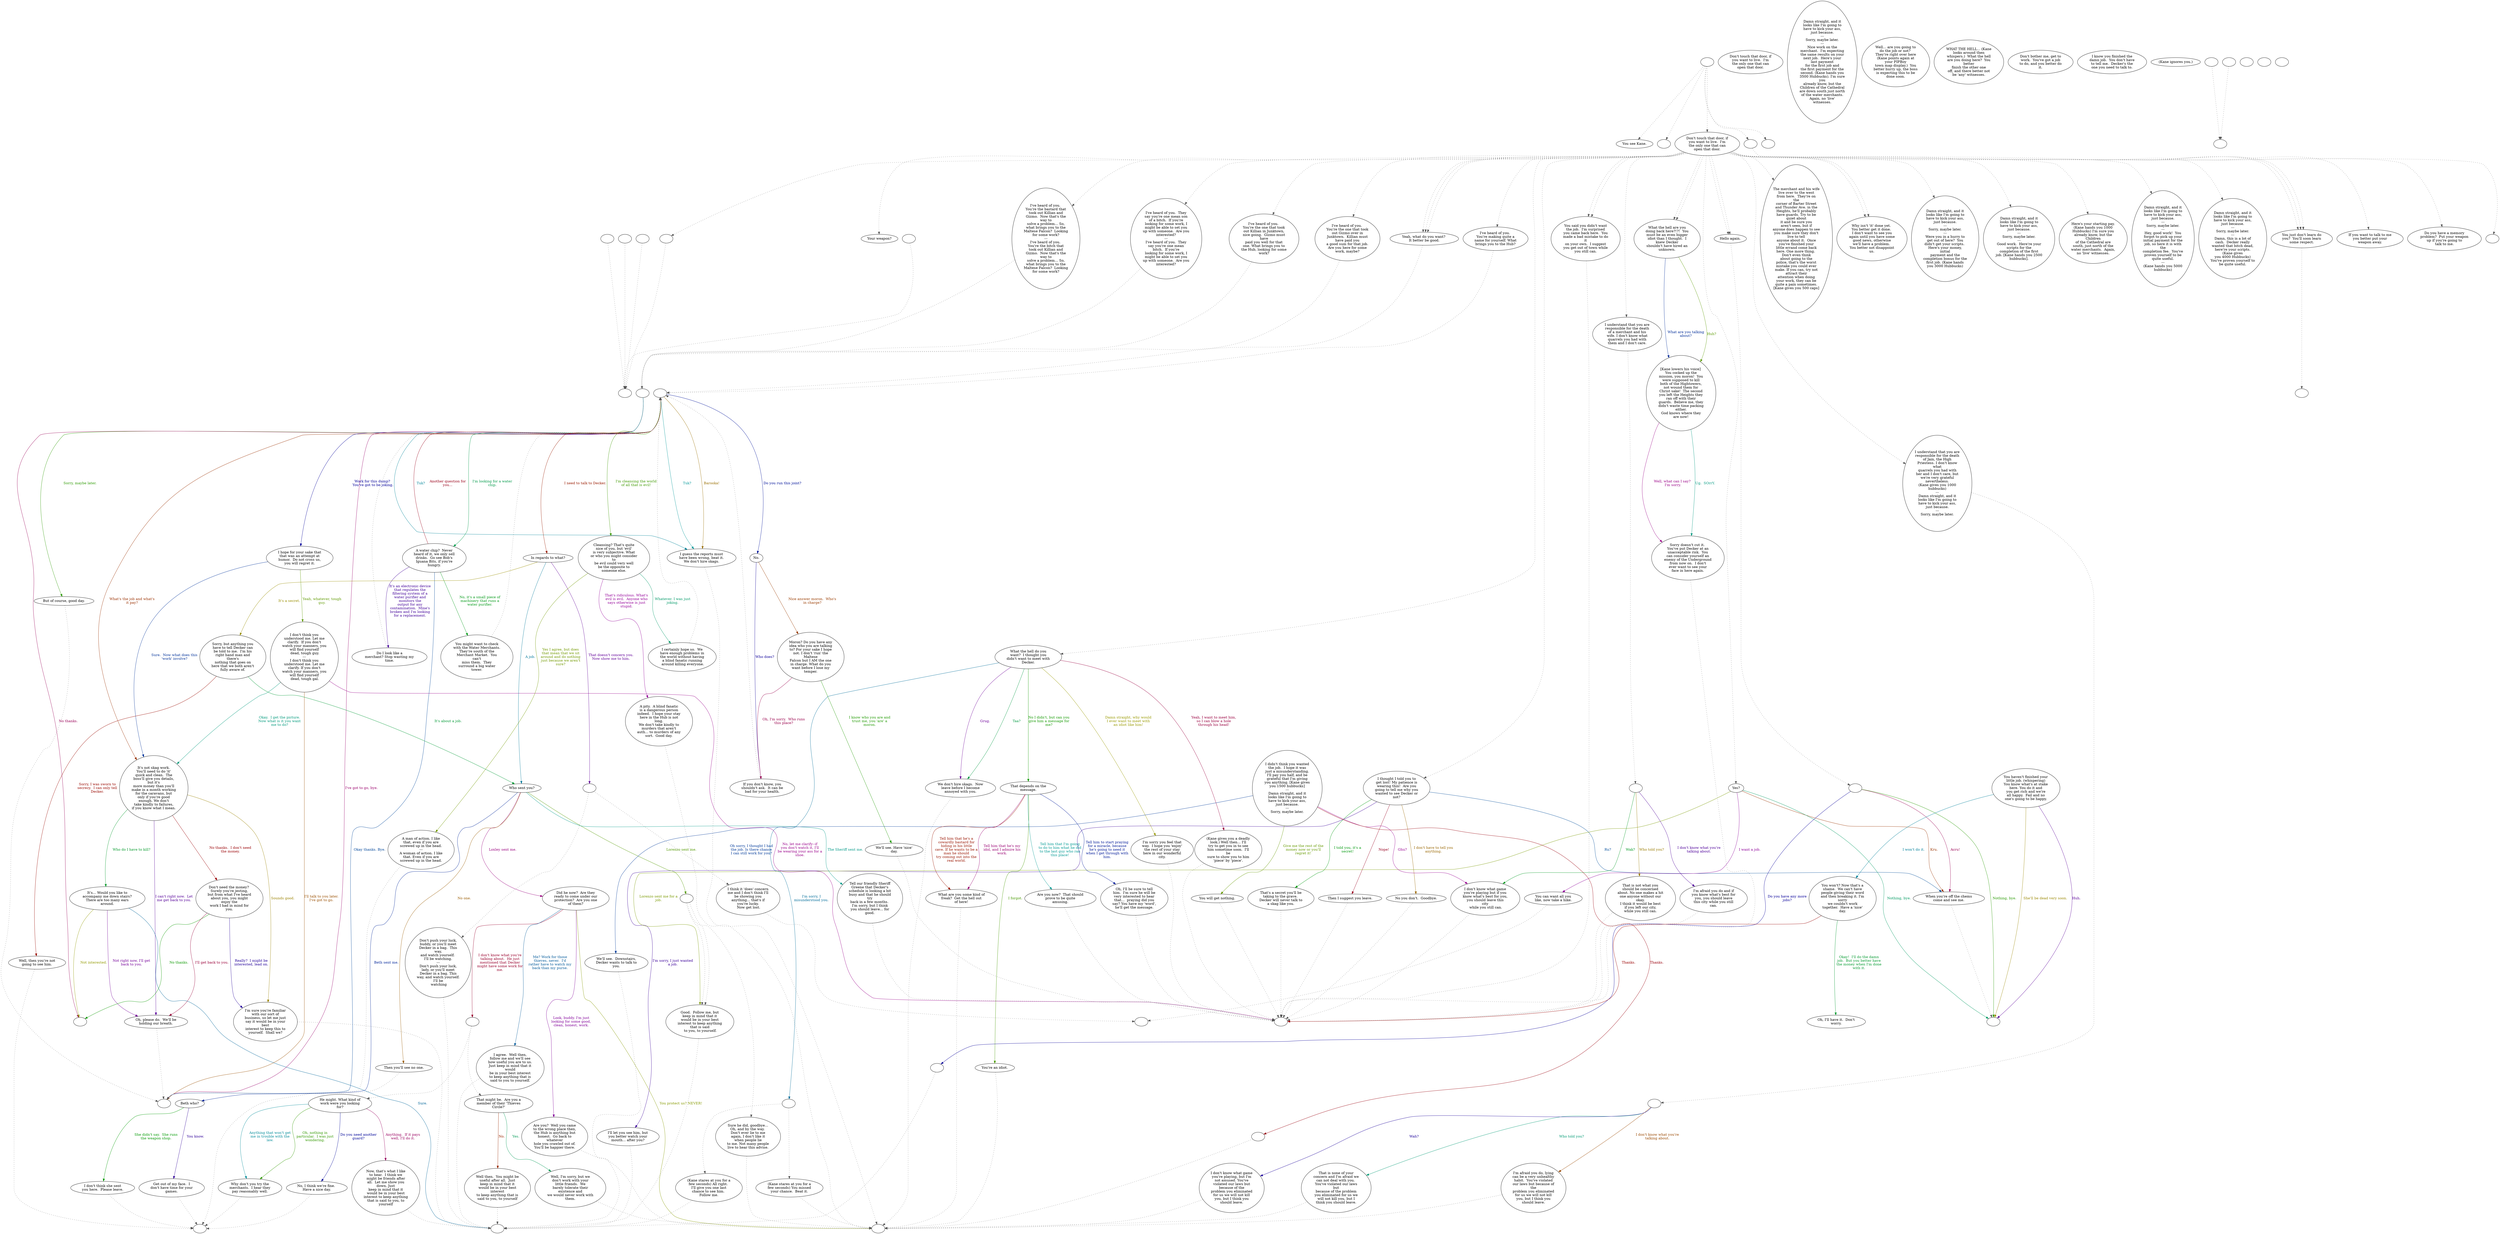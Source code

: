 digraph KANE {
  "start" [style=filled       fillcolor="#FFFFFF"       color="#000000"]
  "start" -> "look_at_p_proc" [style=dotted color="#555555"]
  "start" -> "pickup_p_proc" [style=dotted color="#555555"]
  "start" -> "talk_p_proc" [style=dotted color="#555555"]
  "start" -> "critter_p_proc" [style=dotted color="#555555"]
  "start" -> "destroy_p_proc" [style=dotted color="#555555"]
  "start" [label=""]
  "combat" [style=filled       fillcolor="#FFFFFF"       color="#000000"]
  "combat" [label=""]
  "critter_p_proc" [style=filled       fillcolor="#FFFFFF"       color="#000000"]
  "critter_p_proc" -> "GoToDecker" [style=dotted color="#555555"]
  "critter_p_proc" [label=""]
  "pickup_p_proc" [style=filled       fillcolor="#FFFFFF"       color="#000000"]
  "pickup_p_proc" [label=""]
  "talk_p_proc" [style=filled       fillcolor="#FFFFFF"       color="#000000"]
  "talk_p_proc" -> "get_reaction" [style=dotted color="#555555"]
  "talk_p_proc" -> "Kane61" [style=dotted color="#555555"]
  "talk_p_proc" -> "Kane62" [style=dotted color="#555555"]
  "talk_p_proc" -> "Kane63" [style=dotted color="#555555"]
  "talk_p_proc" -> "Kane11" [style=dotted color="#555555"]
  "talk_p_proc" -> "Kane15" [style=dotted color="#555555"]
  "talk_p_proc" -> "Kane60" [style=dotted color="#555555"]
  "talk_p_proc" -> "Kane12" [style=dotted color="#555555"]
  "talk_p_proc" -> "Kane13" [style=dotted color="#555555"]
  "talk_p_proc" -> "Kane14" [style=dotted color="#555555"]
  "talk_p_proc" -> "Kane60" [style=dotted color="#555555"]
  "talk_p_proc" -> "Kane10" [style=dotted color="#555555"]
  "talk_p_proc" -> "Kane93" [style=dotted color="#555555"]
  "talk_p_proc" -> "Kane100" [style=dotted color="#555555"]
  "talk_p_proc" -> "Kane106" [style=dotted color="#555555"]
  "talk_p_proc" -> "Kane60" [style=dotted color="#555555"]
  "talk_p_proc" -> "Kane10" [style=dotted color="#555555"]
  "talk_p_proc" -> "Kane153" [style=dotted color="#555555"]
  "talk_p_proc" -> "Kane86" [style=dotted color="#555555"]
  "talk_p_proc" -> "Kane153" [style=dotted color="#555555"]
  "talk_p_proc" -> "Kane135" [style=dotted color="#555555"]
  "talk_p_proc" -> "Kane71" [style=dotted color="#555555"]
  "talk_p_proc" -> "Kane79" [style=dotted color="#555555"]
  "talk_p_proc" -> "Kane89" [style=dotted color="#555555"]
  "talk_p_proc" -> "Kane87" [style=dotted color="#555555"]
  "talk_p_proc" -> "Kane134" [style=dotted color="#555555"]
  "talk_p_proc" -> "Kane10" [style=dotted color="#555555"]
  "talk_p_proc" -> "Kane91" [style=dotted color="#555555"]
  "talk_p_proc" -> "Kane135" [style=dotted color="#555555"]
  "talk_p_proc" -> "Kane80" [style=dotted color="#555555"]
  "talk_p_proc" -> "Kane79" [style=dotted color="#555555"]
  "talk_p_proc" -> "Kane90" [style=dotted color="#555555"]
  "talk_p_proc" -> "Kane92" [style=dotted color="#555555"]
  "talk_p_proc" -> "Kane134" [style=dotted color="#555555"]
  "talk_p_proc" [label="Don't touch that door, if\nyou want to live.  I'm\nthe only one that can\nopen that door."]
  "destroy_p_proc" [style=filled       fillcolor="#FFFFFF"       color="#000000"]
  "destroy_p_proc" [label=""]
  "look_at_p_proc" [style=filled       fillcolor="#FFFFFF"       color="#000000"]
  "look_at_p_proc" [label="You see Kane."]
  "Kane00" [style=filled       fillcolor="#FFFFFF"       color="#000000"]
  "Kane00" [label=""]
  "Kane00" -> "Kane02" [label="What's the job and what's\nit pay?" color="#992F00" fontcolor="#992F00"]
  "Kane00" -> "Kane04" [label="Work for this dump? \nYou've got to be joking." color="#020099" fontcolor="#020099"]
  "Kane00" -> "Kane07" [label="Sorry, maybe later." color="#2B9900" fontcolor="#2B9900"]
  "Kane00" -> "KaneEndDeclined" [label="No thanks." color="#990057" fontcolor="#990057"]
  "Kane00" -> "Kane01" [label="Tuk?" color="#008499" fontcolor="#008499"]
  "Kane01" [style=filled       fillcolor="#FFFFFF"       color="#000000"]
  "Kane01" -> "KaneEndRefuses" [style=dotted color="#555555"]
  "Kane01" [label="I guess the reports must\nhave been wrong, beat it.\nWe don't hire skags."]
  "Kane02" [style=filled       fillcolor="#FFFFFF"       color="#000000"]
  "Kane02" [label="It's not skag work.\nYou'll need to do 'it'\nquick and clean.  The\nboss'll give you details,\nbut it's\nmore money than you'll\nmake in a month working\nfor the caravans, but\nonly if you're good\nenough. We don't\ntake kindly to failures,\nif you know what I mean."]
  "Kane02" -> "Kane03" [label="Sounds good." color="#998100" fontcolor="#998100"]
  "Kane02" -> "Kane06" [label="I can't right now.  Let\nme get back to you." color="#550099" fontcolor="#550099"]
  "Kane02" -> "Kane09" [label="Who do I have to kill?" color="#009928" fontcolor="#009928"]
  "Kane02" -> "Kane08" [label="No thanks.  I don't need\nthe money." color="#990004" fontcolor="#990004"]
  "Kane03" [style=filled       fillcolor="#FFFFFF"       color="#000000"]
  "Kane03" -> "KaneTravel" [style=dotted color="#555555"]
  "Kane03" [label="I'm sure you're familiar\nwith our sort of\nbusiness, so let me just\nsay it would be in your\nbest\ninterest to keep this to\nyourself.  Shall we?"]
  "Kane04" [style=filled       fillcolor="#FFFFFF"       color="#000000"]
  "Kane04" [label="I hope for your sake that\nthat was an attempt at\nhumor.  Do not cross us,\nyou will regret it."]
  "Kane04" -> "Kane02" [label="Sure.  Now what does this\n'work' involve?" color="#003199" fontcolor="#003199"]
  "Kane04" -> "Kane05" [label="Yeah, whatever, tough\nguy." color="#5E9900" fontcolor="#5E9900"]
  "Kane05" [style=filled       fillcolor="#FFFFFF"       color="#000000"]
  "Kane05" [label="I don't think you\nunderstood me. Let me\nclarify.  If you don't\nwatch your manners, you\nwill find yourself\n dead, tough guy.\n---\nI don't think you\nunderstood me. Let me\nclarify. If you don't\nwatch your manners, you\nwill find yourself\n dead, tough gal."]
  "Kane05" -> "KaneEndHostile" [label="No, let me clarify--if\nyou don't watch it, I'll\nbe wearing your ass for a\nshoe." color="#99008A" fontcolor="#99008A"]
  "Kane05" -> "Kane02" [label="Okay.  I get the picture.\nNow what is it you want\nme to do?" color="#00997B" fontcolor="#00997B"]
  "Kane05" -> "KaneEndNotAcceptedOrDeclined" [label="I'll talk to you later.\nI've got to go." color="#994E00" fontcolor="#994E00"]
  "Kane06" [style=filled       fillcolor="#FFFFFF"       color="#000000"]
  "Kane06" -> "KaneEndNotAcceptedOrDeclined" [style=dotted color="#555555"]
  "Kane06" [label="Oh, please do.  We'll be\nholding our breath."]
  "Kane07" [style=filled       fillcolor="#FFFFFF"       color="#000000"]
  "Kane07" -> "KaneEndNotAcceptedOrDeclined" [style=dotted color="#555555"]
  "Kane07" [label="But of course, good day."]
  "Kane08" [style=filled       fillcolor="#FFFFFF"       color="#000000"]
  "Kane08" [label="Don't need the money? \nSurely you're jesting,\nbut from what I've heard\nabout you, you might\nenjoy the\nwork I had in mind for\nyou."]
  "Kane08" -> "Kane03" [label="Really?  I might be\ninterested, lead on." color="#220099" fontcolor="#220099"]
  "Kane08" -> "KaneEndDeclined" [label="No thanks." color="#0B9900" fontcolor="#0B9900"]
  "Kane08" -> "Kane06" [label="I'll get back to you." color="#990038" fontcolor="#990038"]
  "Kane09" [style=filled       fillcolor="#FFFFFF"       color="#000000"]
  "Kane09" [label="It's... Would you like to\naccompany me down stairs?\nThere are too many ears\naround."]
  "Kane09" -> "KaneTravel" [label="Sure." color="#006499" fontcolor="#006499"]
  "Kane09" -> "KaneEndDeclined" [label="Not interested." color="#919900" fontcolor="#919900"]
  "Kane09" -> "Kane06" [label="Not right now, I'll get\nback to you." color="#740099" fontcolor="#740099"]
  "Kane10" [style=filled       fillcolor="#FFFFFF"       color="#000000"]
  "Kane10" -> "combat" [style=dotted color="#555555"]
  "Kane10" [label="You just don't learn do\nyou?  You'll soon learn\nsome respect."]
  "Kane11" [style=filled       fillcolor="#FFFFFF"       color="#000000"]
  "Kane11" -> "Kane00" [style=dotted color="#555555"]
  "Kane11" [label="I've heard of you.  They\nsay you're one mean son\nof a bitch.  If you're\nlooking for some work, I\nmight be able to set you\nup with someone.  Are you\ninterested?\n---\nI've heard of you.  They\nsay you're one mean\nbitch.  If you're\nlooking for some work, I\nmight be able to set you\nup with someone.  Are you\ninterested?"]
  "Kane12" [style=filled       fillcolor="#FFFFFF"       color="#000000"]
  "Kane12" -> "Kane00" [style=dotted color="#555555"]
  "Kane12" [label="I've heard of you. \nYou're the one that took\nout Killian in Junktown,\nnice going.  Gizmo must\nhave\npaid you well for that\none. What brings you to\nthe Hub, looking for some\nwork?"]
  "Kane13" [style=filled       fillcolor="#FFFFFF"       color="#000000"]
  "Kane13" -> "Kane00" [style=dotted color="#555555"]
  "Kane13" [label="I've heard of you. \nYou're the one that took\nout Gizmo over in\nJunktown.  Killian must\nhave paid you\na good sum for that job.\nAre you here for some\nwork, maybe?"]
  "Kane14" [style=filled       fillcolor="#FFFFFF"       color="#000000"]
  "Kane14" -> "Kane00" [style=dotted color="#555555"]
  "Kane14" [label="I've heard of you. \nYou're the bastard that\ntook out Killian and\nGizmo.  Now that's the\nway to\nsolve a problem... So,\nwhat brings you to the\nMaltese Falcon?  Looking\nfor some work?\n---\nI've heard of you. \nYou're the bitch that\ntook out Killian and\nGizmo.  Now that's the\nway to\nsolve a problem... So,\nwhat brings you to the\nMaltese Falcon?  Looking\nfor some work?"]
  "Kane15" [style=filled       fillcolor="#FFFFFF"       color="#000000"]
  "Kane15" -> "Kane16" [style=dotted color="#555555"]
  "Kane15" [label="I've heard of you. \nYou're making quite a\nname for yourself. What\nbrings you to the Hub?"]
  "Kane16" [style=filled       fillcolor="#FFFFFF"       color="#000000"]
  "Kane16" [label=""]
  "Kane16" -> "Kane17" [label="I'm looking for a water\nchip." color="#009948" fontcolor="#009948"]
  "Kane16" -> "Kane36" [label="I need to talk to Decker." color="#991B00" fontcolor="#991B00"]
  "Kane16" -> "Kane32" [label="Do you run this joint? " color="#001199" fontcolor="#001199"]
  "Kane16" -> "Kane29" [label="I'm cleansing the world\nof all that is evil!" color="#3E9900" fontcolor="#3E9900"]
  "Kane16" -> "KaneEndNotAcceptedOrDeclined" [label="I've got to go, bye." color="#99006B" fontcolor="#99006B"]
  "Kane16" -> "Kane01" [label="Tuk?" color="#009799" fontcolor="#009799"]
  "Kane16" -> "Kane01" [label="Barooka!" color="#996E00" fontcolor="#996E00"]
  "Kane17" [style=filled       fillcolor="#FFFFFF"       color="#000000"]
  "Kane17" [label="A water chip?  Never\nheard of it, we only sell\ndrinks.  Go see Bob's\nIguana Bits, if you're\nhungry."]
  "Kane17" -> "Kane18" [label="It's an electronic device\nthat regulates the\nfiltering system of a\nwater purifier and\nmonitors the\noutput for any\ncontamination.  Mine's\nbroken and I'm looking\nfor a replacement." color="#410099" fontcolor="#410099"]
  "Kane17" -> "Kane19" [label="No, it's a small piece of\nmachinery that runs a\nwater purifier." color="#009915" fontcolor="#009915"]
  "Kane17" -> "Kane16" [label="Another question for\nyou..." color="#990018" fontcolor="#990018"]
  "Kane17" -> "KaneEndNotAcceptedOrDeclined" [label="Okay thanks. Bye." color="#004599" fontcolor="#004599"]
  "Kane18" [style=filled       fillcolor="#FFFFFF"       color="#000000"]
  "Kane18" -> "Kane16" [style=dotted color="#555555"]
  "Kane18" [label="Do I look like a\nmerchant? Stop wasting my\ntime."]
  "Kane19" [style=filled       fillcolor="#FFFFFF"       color="#000000"]
  "Kane19" -> "Kane16" [style=dotted color="#555555"]
  "Kane19" [label="You might want to check\nwith the Water Merchants.\nThey're south of the\nMerchant Market.  You\ncan't\nmiss them.  They\nsurround a big water\ntower."]
  "Kane29" [style=filled       fillcolor="#FFFFFF"       color="#000000"]
  "Kane29" [label="Cleansing? That's quite\nnice of you, but 'evil'\nis very subjective. What\nor who you might consider\nto\nbe evil could very well\nbe the opposite to\nsomeone else."]
  "Kane29" -> "Kane59" [label="Yes I agree, but does\nthat mean that we sit\naround and do nothing\njust because we aren't\nsure?" color="#719900" fontcolor="#719900"]
  "Kane29" -> "Kane31" [label="That's ridiculous. What's\nevil is evil.  Anyone who\nsays otherwise is just\nstupid." color="#940099" fontcolor="#940099"]
  "Kane29" -> "Kane30" [label="Whatever. I was just\njoking." color="#009967" fontcolor="#009967"]
  "Kane30" [style=filled       fillcolor="#FFFFFF"       color="#000000"]
  "Kane30" -> "Kane16" [style=dotted color="#555555"]
  "Kane30" [label="I certainly hope so.  We\nhave enough problems in\nthe world without having\na blind fanatic running\n around killing everyone."]
  "Kane31" [style=filled       fillcolor="#FFFFFF"       color="#000000"]
  "Kane31" -> "KaneEndRefuses" [style=dotted color="#555555"]
  "Kane31" [label="A pity.  A blind fanatic\nis a dangerous person\nindeed.  I hope your stay\nhere in the Hub is not\nlong.\nWe don't take kindly to\nmurders that aren't\nauth... to murders of any\nsort.  Good day."]
  "Kane32" [style=filled       fillcolor="#FFFFFF"       color="#000000"]
  "Kane32" [label="No."]
  "Kane32" -> "Kane33" [label="Nice answer moron.  Who's\nin charge?" color="#993B00" fontcolor="#993B00"]
  "Kane32" -> "Kane35" [label="Who does?" color="#0E0099" fontcolor="#0E0099"]
  "Kane33" [style=filled       fillcolor="#FFFFFF"       color="#000000"]
  "Kane33" [label="Moron? Do you have any\nidea who you are talking\nto? For your sake I hope\nnot. I don't 'run' the\nMaltese\nFalcon but I AM the one\nin charge. What do you\nwant before I lose my\ntemper."]
  "Kane33" -> "Kane34" [label="I know who you are and\ntrust me, you 'are' a\nmoron." color="#1F9900" fontcolor="#1F9900"]
  "Kane33" -> "Kane35" [label="Oh, I'm sorry.  Who runs\nthis place?" color="#99004B" fontcolor="#99004B"]
  "Kane34" [style=filled       fillcolor="#FFFFFF"       color="#000000"]
  "Kane34" -> "KaneEndHostile" [style=dotted color="#555555"]
  "Kane34" [label="We'll see. Have 'nice'\nday."]
  "Kane35" [style=filled       fillcolor="#FFFFFF"       color="#000000"]
  "Kane35" -> "Kane16" [style=dotted color="#555555"]
  "Kane35" [label="If you don't know, you\nshouldn't ask.  It can be\nbad for your health."]
  "Kane36" [style=filled       fillcolor="#FFFFFF"       color="#000000"]
  "Kane36" [label="In regards to what?"]
  "Kane36" -> "Kane41" [label="A job." color="#007899" fontcolor="#007899"]
  "Kane36" -> "Kane39" [label="It's a secret." color="#998E00" fontcolor="#998E00"]
  "Kane36" -> "Kane36a" [label="That doesn't concern you.\nNow show me to him." color="#610099" fontcolor="#610099"]
  "Kane36a" [style=filled       fillcolor="#FFFFFF"       color="#000000"]
  "Kane36a" -> "Kane37" [style=dotted color="#555555"]
  "Kane36a" -> "Kane38" [style=dotted color="#555555"]
  "Kane36a" [label=""]
  "Kane37" [style=filled       fillcolor="#FFFFFF"       color="#000000"]
  "Kane37" -> "KaneTravel" [style=dotted color="#555555"]
  "Kane37" [label="Don't push your luck,\nbuddy, or you'll meet\nDecker in a bag.  This\nway,\nand watch yourself. \nI'll be watching.\n---\nDon't push your luck,\nlady, or you'll meet\nDecker in a bag. This\nway, and watch yourself.\nI'll be\n watching"]
  "Kane38" [style=filled       fillcolor="#FFFFFF"       color="#000000"]
  "Kane38" -> "KaneEndTakeHike" [style=dotted color="#555555"]
  "Kane38" [label="I think it 'does' concern\nme and I don't think I'll\nbe showing you\nanything... that's if\nyou're lucky.\n Now get lost."]
  "Kane39" [style=filled       fillcolor="#FFFFFF"       color="#000000"]
  "Kane39" [label="Sorry, but anything you\nhave to tell Decker can\nbe told to me.  I'm his\nright hand man and\nthere's\nnothing that goes on\nhere that we both aren't\nfully aware of."]
  "Kane39" -> "Kane41" [label="It's about a job." color="#009934" fontcolor="#009934"]
  "Kane39" -> "Kane40" [label="Sorry, I was sworn to\nsecrecy.  I can only tell\nDecker." color="#990800" fontcolor="#990800"]
  "Kane40" [style=filled       fillcolor="#FFFFFF"       color="#000000"]
  "Kane40" -> "KaneEndAnnoyed" [style=dotted color="#555555"]
  "Kane40" [label="Well, then you're not\ngoing to see him."]
  "Kane41" [style=filled       fillcolor="#FFFFFF"       color="#000000"]
  "Kane41" [label="Who sent you?"]
  "Kane41" -> "Kane42" [label="Beth sent me." color="#002599" fontcolor="#002599"]
  "Kane41" -> "Kane41a" [label="Lorenzo sent me." color="#529900" fontcolor="#529900"]
  "Kane41" -> "Kane47" [label="Loxley sent me." color="#99007E" fontcolor="#99007E"]
  "Kane41" -> "Kane45" [label="The Sheriff sent me." color="#009987" fontcolor="#009987"]
  "Kane41" -> "Kane44" [label="No one." color="#995A00" fontcolor="#995A00"]
  "Kane41a" [style=filled       fillcolor="#FFFFFF"       color="#000000"]
  "Kane41a" -> "Kane57" [style=dotted color="#555555"]
  "Kane41a" -> "Kane57" [style=dotted color="#555555"]
  "Kane41a" -> "Kane58" [style=dotted color="#555555"]
  "Kane41a" [label=""]
  "Kane42" [style=filled       fillcolor="#FFFFFF"       color="#000000"]
  "Kane42" [label="Beth who?"]
  "Kane42" -> "Kane43" [label="You know." color="#2E0099" fontcolor="#2E0099"]
  "Kane42" -> "Kane46" [label="She didn't say.  She runs\nthe weapon shop." color="#009901" fontcolor="#009901"]
  "Kane43" [style=filled       fillcolor="#FFFFFF"       color="#000000"]
  "Kane43" -> "KaneEndAnnoyed" [style=dotted color="#555555"]
  "Kane43" [label="Get out of my face.  I\ndon't have time for your\ngames."]
  "Kane44" [style=filled       fillcolor="#FFFFFF"       color="#000000"]
  "Kane44" -> "KaneEndAnnoyed" [style=dotted color="#555555"]
  "Kane44" [label="Then you'll see no one."]
  "Kane45" [style=filled       fillcolor="#FFFFFF"       color="#000000"]
  "Kane45" -> "KaneEndHostile" [style=dotted color="#555555"]
  "Kane45" [label="Tell our friendly Sheriff\nGreene that Decker's\nschedule is looking a bit\nbusy and that he should\ntry\nback in a few months. \nI'm sorry, but I think\nyou should leave... for\ngood."]
  "Kane46" [style=filled       fillcolor="#FFFFFF"       color="#000000"]
  "Kane46" -> "KaneEndAnnoyed" [style=dotted color="#555555"]
  "Kane46" [label="I don't think she sent\nyou here.  Please leave."]
  "Kane47" [style=filled       fillcolor="#FFFFFF"       color="#000000"]
  "Kane47" [label="Did he now?  Are they\nready to come under our\nprotection?  Are you one\nof them?"]
  "Kane47" -> "Kane47a" [label="I don't know what you're\ntalking about.  He just\nmentioned that Decker\nmight have some work for\nme." color="#99002C" fontcolor="#99002C"]
  "Kane47" -> "Kane49" [label="Me? Work for those\nthieves, never.  I'd\nrather have to watch my\nback than my purse." color="#005899" fontcolor="#005899"]
  "Kane47" -> "KaneEndRefuses" [label="You protect us? NEVER!" color="#859900" fontcolor="#859900"]
  "Kane47" -> "Kane48" [label="Look, buddy. I'm just\nlooking for some good,\nclean, honest, work." color="#810099" fontcolor="#810099"]
  "Kane47a" [style=filled       fillcolor="#FFFFFF"       color="#000000"]
  "Kane47a" -> "Kane50" [style=dotted color="#555555"]
  "Kane47a" -> "Kane53" [style=dotted color="#555555"]
  "Kane47a" [label=""]
  "Kane48" [style=filled       fillcolor="#FFFFFF"       color="#000000"]
  "Kane48" -> "KaneEndRefuses" [style=dotted color="#555555"]
  "Kane48" [label="Are you?  Well you came\nto the wrong place then,\nthe Hub is anything but\nhonest.  Go back to\nwhatever\nhole you crawled out of.\nYou'll be happier there."]
  "Kane49" [style=filled       fillcolor="#FFFFFF"       color="#000000"]
  "Kane49" -> "KaneTravel" [style=dotted color="#555555"]
  "Kane49" [label="I agree.  Well then,\nfollow me and we'll see\nhow useful you are to us.\nJust keep in mind that it\nwould\nbe in your best interest\nto keep anything that is\nsaid to you to yourself."]
  "Kane50" [style=filled       fillcolor="#FFFFFF"       color="#000000"]
  "Kane50" [label="That might be.  Are you a\nmember of their 'Thieves\nCircle?'"]
  "Kane50" -> "Kane51" [label="Yes." color="#009954" fontcolor="#009954"]
  "Kane50" -> "Kane52" [label="No." color="#992700" fontcolor="#992700"]
  "Kane51" [style=filled       fillcolor="#FFFFFF"       color="#000000"]
  "Kane51" -> "KaneEndRefuses" [style=dotted color="#555555"]
  "Kane51" [label="Well, I'm sorry, but we\ndon't work with your\nlittle friends.  We\nbarely tolerate their\nexistence and\nwe would never work with\nthem."]
  "Kane52" [style=filled       fillcolor="#FFFFFF"       color="#000000"]
  "Kane52" -> "KaneTravel" [style=dotted color="#555555"]
  "Kane52" [label="Well then.  You might be\nuseful after all.  Just\nkeep in mind that it\nwould be in your best\ninterest\nto keep anything that is\nsaid to you, to yourself"]
  "Kane53" [style=filled       fillcolor="#FFFFFF"       color="#000000"]
  "Kane53" [label="He might. What kind of\nwork were you looking\nfor?"]
  "Kane53" -> "Kane55" [label="Do you need another\nguard?" color="#000599" fontcolor="#000599"]
  "Kane53" -> "Kane54" [label="Oh, nothing in\nparticular.  I was just\nwondering." color="#329900" fontcolor="#329900"]
  "Kane53" -> "Kane56" [label="Anything.  If it pays\nwell, I'll do it." color="#99005F" fontcolor="#99005F"]
  "Kane53" -> "Kane54" [label="Anything that won't get\nme in trouble with the\nlaw." color="#008B99" fontcolor="#008B99"]
  "Kane54" [style=filled       fillcolor="#FFFFFF"       color="#000000"]
  "Kane54" -> "KaneEndAnnoyed" [style=dotted color="#555555"]
  "Kane54" [label="Why don't you try the\nmerchants.  I hear they\npay reasonably well."]
  "Kane55" [style=filled       fillcolor="#FFFFFF"       color="#000000"]
  "Kane55" -> "KaneEndAnnoyed" [style=dotted color="#555555"]
  "Kane55" [label="No, I think we're fine. \nHave a nice day."]
  "Kane56" [style=filled       fillcolor="#FFFFFF"       color="#000000"]
  "Kane56" -> "KaneTravel" [style=dotted color="#555555"]
  "Kane56" [label="Now, that's what I like\nto hear.  I think we\nmight be friends after\nall.  Let me show you\ndown. Just\nkeep in mind that it\nwould be in your best\ninterest to keep anything\nthat is said to you, to\nyourself"]
  "Kane57" [style=filled       fillcolor="#FFFFFF"       color="#000000"]
  "Kane57" -> "KaneTravel" [style=dotted color="#555555"]
  "Kane57" [label="Good.  Follow me, but\nkeep in mind that it\nwould be in your best\ninterest to keep anything\nthat is said\n to you, to yourself."]
  "Kane58" [style=filled       fillcolor="#FFFFFF"       color="#000000"]
  "Kane58" -> "KaneEndRefuses" [style=dotted color="#555555"]
  "Kane58" [label="Sure he did, goodbye...\nOh, and by the way. \nDon't ever lie to me\nagain, I don't like it\nwhen people lie\nto me. Not many people\nlive to hear this advise."]
  "Kane59" [style=filled       fillcolor="#FFFFFF"       color="#000000"]
  "Kane59" -> "KaneEndNotAcceptedOrDeclined" [style=dotted color="#555555"]
  "Kane59" [label="A man of action. I like\nthat, even if you are\nscrewed up in the head.\n---\nA woman of action. I like\nthat. Even if you are\nscrewed up in the head."]
  "Kane60" [style=filled       fillcolor="#FFFFFF"       color="#000000"]
  "Kane60" -> "Kane16" [style=dotted color="#555555"]
  "Kane60" [label="Yeah, what do you want? \nIt better be good."]
  "Kane61" [style=filled       fillcolor="#FFFFFF"       color="#000000"]
  "Kane61" [label="If you want to talk to me\nyou better put your\nweapon away."]
  "Kane62" [style=filled       fillcolor="#FFFFFF"       color="#000000"]
  "Kane62" [label="Do you have a memory\nproblem?  Put your weapon\nup if you're going to\ntalk to me."]
  "Kane63" [style=filled       fillcolor="#FFFFFF"       color="#000000"]
  "Kane63" [label="Your weapon?"]
  "Kane71" [style=filled       fillcolor="#FFFFFF"       color="#000000"]
  "Kane71" -> "Kane72" [style=dotted color="#555555"]
  "Kane71" [label="I understand that you are\nresponsible for the death\nof a merchant and his\nwife. I don't know what\nquarrels you had with\nthem and I don't care."]
  "Kane72" [style=filled       fillcolor="#FFFFFF"       color="#000000"]
  "Kane72" [label=""]
  "Kane72" -> "Kane73" [label="Who told you?" color="#997A00" fontcolor="#997A00"]
  "Kane72" -> "Kane74" [label="I don't know what you're\ntalking about." color="#4D0099" fontcolor="#4D0099"]
  "Kane72" -> "Kane78" [label="Wak?" color="#009921" fontcolor="#009921"]
  "Kane73" [style=filled       fillcolor="#FFFFFF"       color="#000000"]
  "Kane73" -> "KaneEndHostile" [style=dotted color="#555555"]
  "Kane73" [label="That is not what you\nshould be concerned\nabout. No one makes a hit\none anyone without our\nokay.\nI think it would be best\nif you left our city,\nwhile you still can."]
  "Kane74" [style=filled       fillcolor="#FFFFFF"       color="#000000"]
  "Kane74" -> "KaneEndHostile" [style=dotted color="#555555"]
  "Kane74" [label="I'm afraid you do and if\nyou know what's best for\nyou, you should leave\nthis city while you still\ncan."]
  "Kane75" [style=filled       fillcolor="#FFFFFF"       color="#000000"]
  "Kane75" [label="I didn't think you wanted\nthe job.  I hope it was\njust a misunderstanding.\nI'll pay you half, and be\ngrateful that I'm giving\nyou anything. [Kane gives\nyou 1500 hubbucks]\n---\nDamn straight, and it\nlooks like I'm going to\nhave to kick your ass,\njust because.\n---\nSorry, maybe later."]
  "Kane75" -> "Kane75a" [label="Thanks." color="#99000C" fontcolor="#99000C"]
  "Kane75" -> "Kane76" [label="Oh sorry, I thought I had\nthe job. Is there chance\nI can still work for you?" color="#003999" fontcolor="#003999"]
  "Kane75" -> "Kane77" [label="Give me the rest of the\nmoney now or you'll\nregret it!" color="#659900" fontcolor="#659900"]
  "Kane75" -> "Kane78" [label="Ghu?" color="#990092" fontcolor="#990092"]
  "Kane75a" [style=filled       fillcolor="#FFFFFF"       color="#000000"]
  "Kane75a" -> "KaneEndRefuses" [style=dotted color="#555555"]
  "Kane75a" [label=""]
  "Kane76" [style=filled       fillcolor="#FFFFFF"       color="#000000"]
  "Kane76" -> "KaneTravel" [style=dotted color="#555555"]
  "Kane76" [label="We'll see.  Downstairs,\nDecker wants to talk to\nyou."]
  "Kane77" [style=filled       fillcolor="#FFFFFF"       color="#000000"]
  "Kane77" -> "KaneEndHostile" [style=dotted color="#555555"]
  "Kane77" [label="You will get nothing."]
  "Kane78" [style=filled       fillcolor="#FFFFFF"       color="#000000"]
  "Kane78" -> "KaneEndHostile" [style=dotted color="#555555"]
  "Kane78" [label="I don't know what game\nyou're playing but if you\nknow what's best for you,\nyou should leave this\ncity\n while you still can."]
  "Kane79" [style=filled       fillcolor="#FFFFFF"       color="#000000"]
  "Kane79" -> "KaneEndHostile" [style=dotted color="#555555"]
  "Kane79" [label="You said you didn't want\nthe job.  I'm surprised\nyou came back here.  You\nmade a bad mistake to do\nit\non your own.  I suggest\nyou get out of town while\nyou still can."]
  "Kane80" [style=filled       fillcolor="#FFFFFF"       color="#000000"]
  "Kane80" -> "Kane81" [style=dotted color="#555555"]
  "Kane80" [label="I understand that you are\nresponsible for the death\nof Jain, the High\nPriestess. I don't know\nwhat\nquarrels you had with\nher and I don't care, but\nwe're very grateful\nnevertheless.\n(Kane gives you 1000\nhubbucks)\n---\nDamn straight, and it\nlooks like I'm going to\nhave to kick your ass,\njust because.\n---\nSorry, maybe later."]
  "Kane81" [style=filled       fillcolor="#FFFFFF"       color="#000000"]
  "Kane81" [label=""]
  "Kane81" -> "Kane82" [label="Who told you?" color="#009973" fontcolor="#009973"]
  "Kane81" -> "Kane83" [label="I don't know what you're\ntalking about." color="#994700" fontcolor="#994700"]
  "Kane81" -> "Kane84" [label="Wah?" color="#1A0099" fontcolor="#1A0099"]
  "Kane82" [style=filled       fillcolor="#FFFFFF"       color="#000000"]
  "Kane82" -> "KaneEndRefuses" [style=dotted color="#555555"]
  "Kane82" [label="That is none of your\nconcern and I'm afraid we\ncan not deal with you. \nYou've violated our laws\nbut\nbecause of the problem\nyou eliminated for us we\nwill not kill you, but I\nthink you should leave."]
  "Kane83" [style=filled       fillcolor="#FFFFFF"       color="#000000"]
  "Kane83" -> "KaneEndRefuses" [style=dotted color="#555555"]
  "Kane83" [label="I'm afraid you do, lying\ncan be a very unhealthy\nhabit.  You've violated\nour laws but because of\nthe\nproblem you eliminated\nfor us we will not kill\nyou, but I think you\nshould leave."]
  "Kane84" [style=filled       fillcolor="#FFFFFF"       color="#000000"]
  "Kane84" -> "KaneEndRefuses" [style=dotted color="#555555"]
  "Kane84" [label="I don't know what game\nyou're playing, but I'm\nnot amused. You've\nviolated our laws but\nbecause of the\nproblem you eliminated\nfor us we will not kill\nyou, but I think you\nshould leave."]
  "Kane85" [style=filled       fillcolor="#FFFFFF"       color="#000000"]
  "Kane85" [label="Don't touch that door, if\nyou want to live.  I'm\nthe only one that can\nopen that door."]
  "Kane86" [style=filled       fillcolor="#FFFFFF"       color="#000000"]
  "Kane86" [label="The merchant and his wife\nlive over to the west\nfrom here.  They're on\nthe\ncorner of Barter Street\nand Thunder Ave. in the\nHeights, he'll probably\nhave guards. Try to be\nquiet about\nit and be sure you\naren't seen, but if\nanyone does happen to see\nyou make sure they don't\nlive to tell\nanyone about it.  Once\nyou've finished your\nlittle errand come back\nhere. One more thing. \nDon't even think\nabout going to the\npolice, that's the worst\nmistake you could ever\nmake. If you can, try not\nattract their\nattention when doing\nyour work, they can be\nquite a pain sometimes.\n[Kane gives you 500 caps]"]
  "Kane87" [style=filled       fillcolor="#FFFFFF"       color="#000000"]
  "Kane87" [label="Damn straight, and it\nlooks like I'm going to\nhave to kick your ass,\njust because.\n---\nSorry, maybe later.\n---\nGood work.  Here're your\nscripts for the\ncompletion of the first\njob. [Kane hands you 2500\nhubbucks]."]
  "Kane88" [style=filled       fillcolor="#FFFFFF"       color="#000000"]
  "Kane88" [label="Damn straight, and it\nlooks like I'm going to\nhave to kick your ass,\njust because.\n---\nSorry, maybe later.\n---\nNice work on the\nmerchant.  I'm expecting\nthe same results on your\nnext job.  Here's your\nlast payment\nfor the first job and\nthe first payment for the\nsecond. (Kane hands you\n3500 Hubbucks). I'm sure\nyou\nalready know, but the\nChildren of the Cathedral\nare down south just north\nof the water merchants.\nAgain, no 'live'\nwitnesses."]
  "Kane89" [style=filled       fillcolor="#FFFFFF"       color="#000000"]
  "Kane89" [label="Damn straight, and it\nlooks like I'm going to\nhave to kick your ass,\njust because.\n---\nSorry, maybe later.\n---\nWere you in a hurry to\nget out of here?  You\ndidn't get your scripts. \nHere's your money,\ninitial\npayment and the\ncompletion bonus for the\nfirst job. (Kane hands\nyou 3000 Hubbucks)"]
  "Kane90" [style=filled       fillcolor="#FFFFFF"       color="#000000"]
  "Kane90" [label="Damn straight, and it\nlooks like I'm going to\nhave to kick your ass,\njust because.\n---\nSorry, maybe later.\n---\nHey, good work!  You\nforgot to pick up your\ninitial payment for the\njob, so here it is with\nthe\ncompletion fee.  You've\nproven yourself to be\nquite useful.\n---\n(Kane hands you 5000\nhubbucks)"]
  "Kane91" [style=filled       fillcolor="#FFFFFF"       color="#000000"]
  "Kane91" [label="Here's your starting pay.\n(Kane hands you 1000\nHubbucks) I'm sure you\nalready know, but the\nChildren\nof the Cathedral are\nsouth, just north of the\nwater merchants.  Again,\nno 'live' witnesses."]
  "Kane92" [style=filled       fillcolor="#FFFFFF"       color="#000000"]
  "Kane92" [label="Damn straight, and it\nlooks like I'm going to\nhave to kick your ass,\njust because.\n---\nSorry, maybe later.\n---\nDamn, this is a lot of\ncash.  Decker really\nwanted that bitch dead,\nhere're your scripts.\n(Kane gives\nyou 4000 Hubbucks)\nYou've proven yourself to\nbe quite useful."]
  "Kane93" [style=filled       fillcolor="#FFFFFF"       color="#000000"]
  "Kane93" [label="What the hell do you\nwant?  I thought you\ndidn't want to meet with\nDecker."]
  "Kane93" -> "Kane95" [label="No I didn't, but can you\ngive him a message for\nme?" color="#129900" fontcolor="#129900"]
  "Kane93" -> "Kane148" [label="Yeah, I want to meet him,\nso I can blow a hole\nthrough his head!" color="#99003F" fontcolor="#99003F"]
  "Kane93" -> "Kane93a" [label="I'm sorry, I\nmisunderstood you." color="#006C99" fontcolor="#006C99"]
  "Kane93" -> "Kane149" [label="Damn straight, why would\nI ever want to meet with\nan idiot like him!" color="#989900" fontcolor="#989900"]
  "Kane93" -> "Kane94" [label="Grug." color="#6D0099" fontcolor="#6D0099"]
  "Kane93" -> "Kane94" [label="Taa?" color="#009940" fontcolor="#009940"]
  "Kane93a" [style=filled       fillcolor="#FFFFFF"       color="#000000"]
  "Kane93a" -> "Kane151" [style=dotted color="#555555"]
  "Kane93a" -> "Kane152" [style=dotted color="#555555"]
  "Kane93a" [label=""]
  "Kane94" [style=filled       fillcolor="#FFFFFF"       color="#000000"]
  "Kane94" -> "KaneEndRefuses" [style=dotted color="#555555"]
  "Kane94" [label="We don't hire skags.  Now\nleave before I become\nannoyed with you."]
  "Kane95" [style=filled       fillcolor="#FFFFFF"       color="#000000"]
  "Kane95" [label="That depends on the\nmessage."]
  "Kane95" -> "Kane98" [label="Tell him that he's a\ncowardly bastard for\nhiding in his little\ncave. If he wants to be a\nman he should\ntry coming out into the\nreal world." color="#991400" fontcolor="#991400"]
  "Kane95" -> "Kane99" [label="Tell him to start praying\nfor a miracle, because\nhe's going to need it\nwhen I get through with\nhim." color="#001999" fontcolor="#001999"]
  "Kane95" -> "Kane97" [label="I forgot." color="#469900" fontcolor="#469900"]
  "Kane95" -> "Kane98" [label="Tell him that he's my\nidol, and I admire his\nwork." color="#990072" fontcolor="#990072"]
  "Kane95" -> "Kane96" [label="Tell him that I'm going\nto do to him what he did\nto the last guy who ran\nthis place!" color="#009993" fontcolor="#009993"]
  "Kane96" [style=filled       fillcolor="#FFFFFF"       color="#000000"]
  "Kane96" -> "KaneEndHostile" [style=dotted color="#555555"]
  "Kane96" [label="Are you now?  That should\nprove to be quite\namusing."]
  "Kane97" [style=filled       fillcolor="#FFFFFF"       color="#000000"]
  "Kane97" -> "KaneEndRefuses" [style=dotted color="#555555"]
  "Kane97" [label="You're an idiot."]
  "Kane98" [style=filled       fillcolor="#FFFFFF"       color="#000000"]
  "Kane98" -> "KaneEndRefuses" [style=dotted color="#555555"]
  "Kane98" [label="What are you some kind of\nfreak?  Get the hell out\nof here!"]
  "Kane99" [style=filled       fillcolor="#FFFFFF"       color="#000000"]
  "Kane99" -> "KaneEndHostile" [style=dotted color="#555555"]
  "Kane99" [label="Oh, I'll be sure to tell\nhim.  I'm sure he will be\nvery interested to hear\nthat...  praying did you\nsay? You have my 'word',\nhe'll get the message."]
  "Kane100" [style=filled       fillcolor="#FFFFFF"       color="#000000"]
  "Kane100" [label="I thought I told you to\nget lost! My patience is\nwearing thin!  Are you\ngoing to tell me why you\nwanted to see Decker or\nnot?"]
  "Kane100" -> "Kane103" [label="I don't have to tell you\nanything." color="#996600" fontcolor="#996600"]
  "Kane100" -> "Kane102" [label="I'm sorry, I just wanted\na job." color="#3A0099" fontcolor="#3A0099"]
  "Kane100" -> "Kane104" [label="I told you, it's a\nsecret!" color="#00990D" fontcolor="#00990D"]
  "Kane100" -> "Kane105" [label="Nope!" color="#99001F" fontcolor="#99001F"]
  "Kane100" -> "Kane101" [label="Ru?" color="#004C99" fontcolor="#004C99"]
  "Kane101" [style=filled       fillcolor="#FFFFFF"       color="#000000"]
  "Kane101" -> "KaneEnd" [style=dotted color="#555555"]
  "Kane101" [label="When you're off the chems\ncome and see me."]
  "Kane102" [style=filled       fillcolor="#FFFFFF"       color="#000000"]
  "Kane102" -> "KaneTravel" [style=dotted color="#555555"]
  "Kane102" [label="I'll let you see him, but\nyou better watch your\nmouth... after you?"]
  "Kane103" [style=filled       fillcolor="#FFFFFF"       color="#000000"]
  "Kane103" -> "KaneEndHostile" [style=dotted color="#555555"]
  "Kane103" [label="No you don't.  Goodbye."]
  "Kane104" [style=filled       fillcolor="#FFFFFF"       color="#000000"]
  "Kane104" -> "KaneEndHostile" [style=dotted color="#555555"]
  "Kane104" [label="That's a secret you'll be\ntaking to the grave. \nDecker will never talk to\na skag like you."]
  "Kane105" [style=filled       fillcolor="#FFFFFF"       color="#000000"]
  "Kane105" -> "KaneEndHostile" [style=dotted color="#555555"]
  "Kane105" [label="Then I suggest you leave."]
  "Kane106" [style=filled       fillcolor="#FFFFFF"       color="#000000"]
  "Kane106" [label="Yes?"]
  "Kane106" -> "Kane57" [label="Lorenzo sent me for a\njob." color="#799900" fontcolor="#799900"]
  "Kane106" -> "Kane132" [label="I want a job." color="#8D0099" fontcolor="#8D0099"]
  "Kane106" -> "KaneEnd" [label="Nothing, bye." color="#009960" fontcolor="#009960"]
  "Kane106" -> "Kane101" [label="Kru." color="#993300" fontcolor="#993300"]
  "Kane131" [style=filled       fillcolor="#FFFFFF"       color="#000000"]
  "Kane131" -> "KaneTravel" [style=dotted color="#555555"]
  "Kane131" [label=""]
  "Kane132" [style=filled       fillcolor="#FFFFFF"       color="#000000"]
  "Kane132" -> "KaneEndTakeHike" [style=dotted color="#555555"]
  "Kane132" [label="You can want all you\nlike, now take a hike."]
  "Kane133" [style=filled       fillcolor="#FFFFFF"       color="#000000"]
  "Kane133" [label=""]
  "Kane133" -> "Kane131" [label="Do you have any more\njobs?" color="#070099" fontcolor="#070099"]
  "Kane133" -> "KaneEnd" [label="Nothing, bye." color="#269900" fontcolor="#269900"]
  "Kane133" -> "Kane101" [label="Acru!" color="#990053" fontcolor="#990053"]
  "Kane134" [style=filled       fillcolor="#FFFFFF"       color="#000000"]
  "Kane134" -> "Kane133" [style=dotted color="#555555"]
  "Kane134" [label="Hello again."]
  "Kane135" [style=filled       fillcolor="#FFFFFF"       color="#000000"]
  "Kane135" [label="Why isn't 'it' done yet. \nYou better get it done. \nI don't want to see you\nagain until you have some\ngood news, otherwise\nwe'll have a problem. \nYou better not disappoint\nus."]
  "Kane136" [style=filled       fillcolor="#FFFFFF"       color="#000000"]
  "Kane136" [label="Well... are you going to\ndo the job or not? \nThey're right over here\n(Kane points again at\nyour PIPBoy\ntown map display.)  You\nbetter hurry up, the boss\nis expecting this to be\ndone soon."]
  "Kane137" [style=filled       fillcolor="#FFFFFF"       color="#000000"]
  "Kane137" [label="WHAT THE HELL... (Kane\nlooks around then\nwhispers.)  What the hell\nare you doing here?  You\nbetter\nfinish the other one\noff, and there better not\nbe 'any' witnesses."]
  "Kane138" [style=filled       fillcolor="#FFFFFF"       color="#000000"]
  "Kane138" [label="You haven't finished your\nlittle job. (whispering)\nYou know what's at stake\nhere. You do it and\nyou get rich and we're\nall happy.  Fail and no\none's going to be happy."]
  "Kane138" -> "Kane139" [label="I won't do it." color="#007F99" fontcolor="#007F99"]
  "Kane138" -> "KaneEnd" [label="She'll be dead very soon." color="#998600" fontcolor="#998600"]
  "Kane138" -> "KaneEnd" [label="Huh." color="#590099" fontcolor="#590099"]
  "Kane139" [style=filled       fillcolor="#FFFFFF"       color="#000000"]
  "Kane139" [label="You won't? Now that's a\nshame.  We can't have\npeople giving their word\nand then breaking it. I'm\nsorry\nwe couldn't work\ntogether.  Have a 'nice'\nday."]
  "Kane139" -> "Kane140" [label="Okay!  I'll do the damn\njob.  But you better have\nthe money when I'm done\nwith it." color="#00992D" fontcolor="#00992D"]
  "Kane139" -> "KaneEndHostile" [label="Thanks." color="#990000" fontcolor="#990000"]
  "Kane140" [style=filled       fillcolor="#FFFFFF"       color="#000000"]
  "Kane140" [label="Oh, I'll have it.  Don't\nworry."]
  "Kane146" [style=filled       fillcolor="#FFFFFF"       color="#000000"]
  "Kane146" [label="Don't bother me, get to\nwork.  You've got a job\nto do, and you better do\nit."]
  "Kane147" [style=filled       fillcolor="#FFFFFF"       color="#000000"]
  "Kane147" [label="I know you finished the\ndamn job.  You don't have\nto tell me.  Decker's the\none you need to talk to."]
  "Kane148" [style=filled       fillcolor="#FFFFFF"       color="#000000"]
  "Kane148" -> "KaneEndHostile" [style=dotted color="#555555"]
  "Kane148" [label="(Kane gives you a deadly\nlook.) Well then... I'll\ntry to get you in to see\nhim sometime soon.  I'll\nbe\nsure to show you to him\n'piece' by 'piece'."]
  "Kane149" [style=filled       fillcolor="#FFFFFF"       color="#000000"]
  "Kane149" -> "KaneEndHostile" [style=dotted color="#555555"]
  "Kane149" [label="I'm sorry you feel that\nway.  I hope you 'enjoy'\nthe rest of your stay\nhere in our wonderful\ncity."]
  "Kane150" [style=filled       fillcolor="#FFFFFF"       color="#000000"]
  "Kane150" [label="(Kane ignores you.)"]
  "Kane151" [style=filled       fillcolor="#FFFFFF"       color="#000000"]
  "Kane151" -> "KaneTravel" [style=dotted color="#555555"]
  "Kane151" [label="(Kane stares at you for a\nfew seconds) All right. \nI'll give you one last\nchance to see him. \nFollow me."]
  "Kane152" [style=filled       fillcolor="#FFFFFF"       color="#000000"]
  "Kane152" -> "KaneEndRefuses" [style=dotted color="#555555"]
  "Kane152" [label="(Kane stares at you for a\nfew seconds) You missed\nyour chance.  Beat it."]
  "Kane153" [style=filled       fillcolor="#FFFFFF"       color="#000000"]
  "Kane153" [label="What the hell are you\ndoing back here?!?!  You\nmust be an even bigger\nidiot than I thought.  I\nknew Decker\nshouldn't have hired an\nunknown."]
  "Kane153" -> "Kane154" [label="What are you talking\nabout?" color="#002C99" fontcolor="#002C99"]
  "Kane153" -> "Kane154" [label="Huh?" color="#599900" fontcolor="#599900"]
  "Kane154" [style=filled       fillcolor="#FFFFFF"       color="#000000"]
  "Kane154" [label="[Kane lowers his voice] \nYou cocked up the\nmission, you moron!  You\nwere supposed to kill\nboth of the Hightowers,\nnot wound them for\nChrist sake!  The second\nyou left the Heights they\nran off with their\nguards.  Believe me, they\ndidn't waste time packing\neither.\nGod knows where they\nare now!"]
  "Kane154" -> "Kane155" [label="Well, what can I say? \nI'm sorry." color="#990086" fontcolor="#990086"]
  "Kane154" -> "Kane155" [label="Ug.  SOrrY." color="#009980" fontcolor="#009980"]
  "Kane155" [style=filled       fillcolor="#FFFFFF"       color="#000000"]
  "Kane155" -> "KaneEndHostile" [style=dotted color="#555555"]
  "Kane155" [label="Sorry doesn't cut it. \nYou've put Decker at an\nunacceptable risk.  You\ncan consider yourself an\nenemy of the Underground\nfrom now on.  I don't\never want to see your\nface in here again."]
  "KaneEnd" [style=filled       fillcolor="#FFFFFF"       color="#000000"]
  "KaneEnd" [label=""]
  "KaneEndHostile" [style=filled       fillcolor="#FFFFFF"       color="#000000"]
  "KaneEndHostile" [label=""]
  "KaneEndNotAcceptedOrDeclined" [style=filled       fillcolor="#FFFFFF"       color="#000000"]
  "KaneEndNotAcceptedOrDeclined" [label=""]
  "KaneEndDeclined" [style=filled       fillcolor="#FFFFFF"       color="#000000"]
  "KaneEndDeclined" [label=""]
  "KaneEndAnnoyed" [style=filled       fillcolor="#FFFFFF"       color="#000000"]
  "KaneEndAnnoyed" [label=""]
  "KaneEndTakeHike" [style=filled       fillcolor="#FFFFFF"       color="#000000"]
  "KaneEndTakeHike" [label=""]
  "KaneEndRefuses" [style=filled       fillcolor="#FFFFFF"       color="#000000"]
  "KaneEndRefuses" [label=""]
  "KaneTravel" [style=filled       fillcolor="#FFFFFF"       color="#000000"]
  "KaneTravel" [label=""]
  "GoToDecker" [style=filled       fillcolor="#FFFFFF"       color="#000000"]
  "GoToDecker" [label=""]
  "get_reaction" [style=filled       fillcolor="#FFFFFF"       color="#000000"]
  "get_reaction" -> "ReactToLevel" [style=dotted color="#555555"]
  "get_reaction" [label=""]
  "ReactToLevel" [style=filled       fillcolor="#FFFFFF"       color="#000000"]
  "ReactToLevel" [label=""]
  "LevelToReact" [style=filled       fillcolor="#FFFFFF"       color="#000000"]
  "LevelToReact" [label=""]
  "UpReact" [style=filled       fillcolor="#FFFFFF"       color="#000000"]
  "UpReact" -> "ReactToLevel" [style=dotted color="#555555"]
  "UpReact" [label=""]
  "DownReact" [style=filled       fillcolor="#FFFFFF"       color="#000000"]
  "DownReact" -> "ReactToLevel" [style=dotted color="#555555"]
  "DownReact" [label=""]
  "BottomReact" [style=filled       fillcolor="#FFFFFF"       color="#000000"]
  "BottomReact" [label=""]
  "TopReact" [style=filled       fillcolor="#FFFFFF"       color="#000000"]
  "TopReact" [label=""]
  "BigUpReact" [style=filled       fillcolor="#FFFFFF"       color="#000000"]
  "BigUpReact" -> "ReactToLevel" [style=dotted color="#555555"]
  "BigUpReact" [label=""]
  "BigDownReact" [style=filled       fillcolor="#FFFFFF"       color="#000000"]
  "BigDownReact" -> "ReactToLevel" [style=dotted color="#555555"]
  "BigDownReact" [label=""]
  "UpReactLevel" [style=filled       fillcolor="#FFFFFF"       color="#000000"]
  "UpReactLevel" -> "LevelToReact" [style=dotted color="#555555"]
  "UpReactLevel" [label=""]
  "DownReactLevel" [style=filled       fillcolor="#FFFFFF"       color="#000000"]
  "DownReactLevel" -> "LevelToReact" [style=dotted color="#555555"]
  "DownReactLevel" [label=""]
  "Goodbyes" [style=filled       fillcolor="#FFFFFF"       color="#000000"]
  "Goodbyes" [label=""]
}